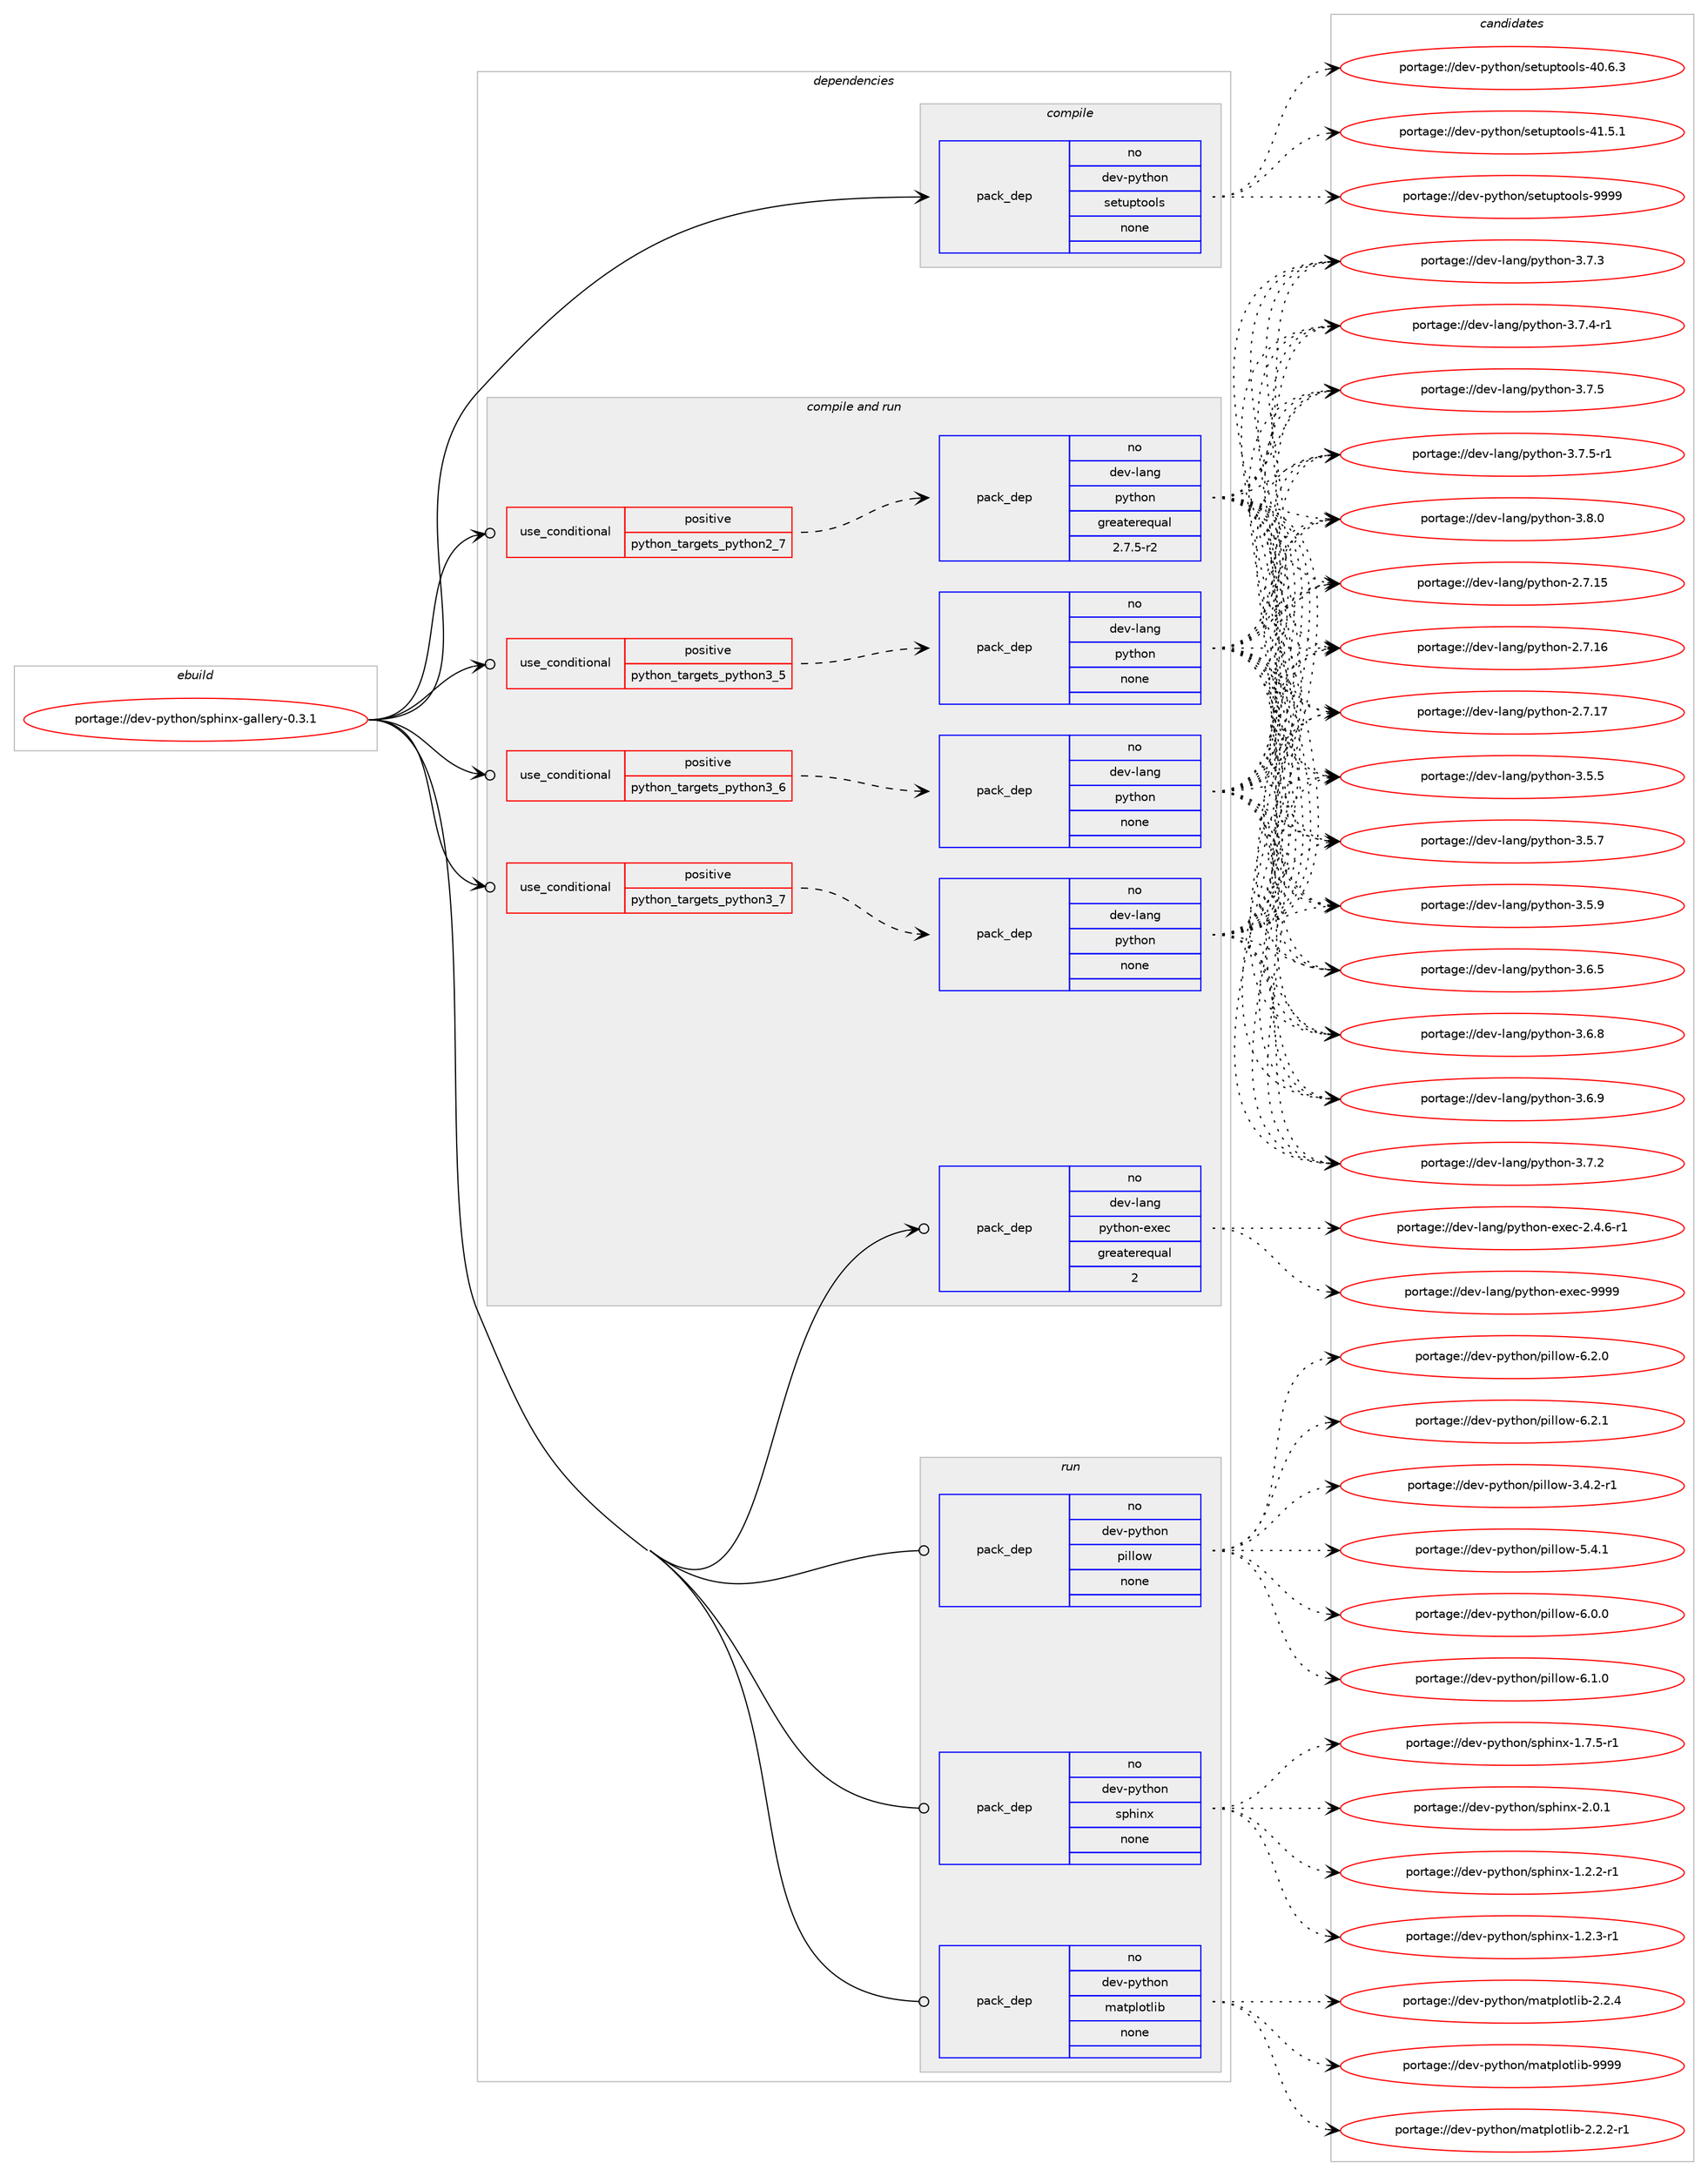digraph prolog {

# *************
# Graph options
# *************

newrank=true;
concentrate=true;
compound=true;
graph [rankdir=LR,fontname=Helvetica,fontsize=10,ranksep=1.5];#, ranksep=2.5, nodesep=0.2];
edge  [arrowhead=vee];
node  [fontname=Helvetica,fontsize=10];

# **********
# The ebuild
# **********

subgraph cluster_leftcol {
color=gray;
rank=same;
label=<<i>ebuild</i>>;
id [label="portage://dev-python/sphinx-gallery-0.3.1", color=red, width=4, href="../dev-python/sphinx-gallery-0.3.1.svg"];
}

# ****************
# The dependencies
# ****************

subgraph cluster_midcol {
color=gray;
label=<<i>dependencies</i>>;
subgraph cluster_compile {
fillcolor="#eeeeee";
style=filled;
label=<<i>compile</i>>;
subgraph pack130752 {
dependency173095 [label=<<TABLE BORDER="0" CELLBORDER="1" CELLSPACING="0" CELLPADDING="4" WIDTH="220"><TR><TD ROWSPAN="6" CELLPADDING="30">pack_dep</TD></TR><TR><TD WIDTH="110">no</TD></TR><TR><TD>dev-python</TD></TR><TR><TD>setuptools</TD></TR><TR><TD>none</TD></TR><TR><TD></TD></TR></TABLE>>, shape=none, color=blue];
}
id:e -> dependency173095:w [weight=20,style="solid",arrowhead="vee"];
}
subgraph cluster_compileandrun {
fillcolor="#eeeeee";
style=filled;
label=<<i>compile and run</i>>;
subgraph cond38940 {
dependency173096 [label=<<TABLE BORDER="0" CELLBORDER="1" CELLSPACING="0" CELLPADDING="4"><TR><TD ROWSPAN="3" CELLPADDING="10">use_conditional</TD></TR><TR><TD>positive</TD></TR><TR><TD>python_targets_python2_7</TD></TR></TABLE>>, shape=none, color=red];
subgraph pack130753 {
dependency173097 [label=<<TABLE BORDER="0" CELLBORDER="1" CELLSPACING="0" CELLPADDING="4" WIDTH="220"><TR><TD ROWSPAN="6" CELLPADDING="30">pack_dep</TD></TR><TR><TD WIDTH="110">no</TD></TR><TR><TD>dev-lang</TD></TR><TR><TD>python</TD></TR><TR><TD>greaterequal</TD></TR><TR><TD>2.7.5-r2</TD></TR></TABLE>>, shape=none, color=blue];
}
dependency173096:e -> dependency173097:w [weight=20,style="dashed",arrowhead="vee"];
}
id:e -> dependency173096:w [weight=20,style="solid",arrowhead="odotvee"];
subgraph cond38941 {
dependency173098 [label=<<TABLE BORDER="0" CELLBORDER="1" CELLSPACING="0" CELLPADDING="4"><TR><TD ROWSPAN="3" CELLPADDING="10">use_conditional</TD></TR><TR><TD>positive</TD></TR><TR><TD>python_targets_python3_5</TD></TR></TABLE>>, shape=none, color=red];
subgraph pack130754 {
dependency173099 [label=<<TABLE BORDER="0" CELLBORDER="1" CELLSPACING="0" CELLPADDING="4" WIDTH="220"><TR><TD ROWSPAN="6" CELLPADDING="30">pack_dep</TD></TR><TR><TD WIDTH="110">no</TD></TR><TR><TD>dev-lang</TD></TR><TR><TD>python</TD></TR><TR><TD>none</TD></TR><TR><TD></TD></TR></TABLE>>, shape=none, color=blue];
}
dependency173098:e -> dependency173099:w [weight=20,style="dashed",arrowhead="vee"];
}
id:e -> dependency173098:w [weight=20,style="solid",arrowhead="odotvee"];
subgraph cond38942 {
dependency173100 [label=<<TABLE BORDER="0" CELLBORDER="1" CELLSPACING="0" CELLPADDING="4"><TR><TD ROWSPAN="3" CELLPADDING="10">use_conditional</TD></TR><TR><TD>positive</TD></TR><TR><TD>python_targets_python3_6</TD></TR></TABLE>>, shape=none, color=red];
subgraph pack130755 {
dependency173101 [label=<<TABLE BORDER="0" CELLBORDER="1" CELLSPACING="0" CELLPADDING="4" WIDTH="220"><TR><TD ROWSPAN="6" CELLPADDING="30">pack_dep</TD></TR><TR><TD WIDTH="110">no</TD></TR><TR><TD>dev-lang</TD></TR><TR><TD>python</TD></TR><TR><TD>none</TD></TR><TR><TD></TD></TR></TABLE>>, shape=none, color=blue];
}
dependency173100:e -> dependency173101:w [weight=20,style="dashed",arrowhead="vee"];
}
id:e -> dependency173100:w [weight=20,style="solid",arrowhead="odotvee"];
subgraph cond38943 {
dependency173102 [label=<<TABLE BORDER="0" CELLBORDER="1" CELLSPACING="0" CELLPADDING="4"><TR><TD ROWSPAN="3" CELLPADDING="10">use_conditional</TD></TR><TR><TD>positive</TD></TR><TR><TD>python_targets_python3_7</TD></TR></TABLE>>, shape=none, color=red];
subgraph pack130756 {
dependency173103 [label=<<TABLE BORDER="0" CELLBORDER="1" CELLSPACING="0" CELLPADDING="4" WIDTH="220"><TR><TD ROWSPAN="6" CELLPADDING="30">pack_dep</TD></TR><TR><TD WIDTH="110">no</TD></TR><TR><TD>dev-lang</TD></TR><TR><TD>python</TD></TR><TR><TD>none</TD></TR><TR><TD></TD></TR></TABLE>>, shape=none, color=blue];
}
dependency173102:e -> dependency173103:w [weight=20,style="dashed",arrowhead="vee"];
}
id:e -> dependency173102:w [weight=20,style="solid",arrowhead="odotvee"];
subgraph pack130757 {
dependency173104 [label=<<TABLE BORDER="0" CELLBORDER="1" CELLSPACING="0" CELLPADDING="4" WIDTH="220"><TR><TD ROWSPAN="6" CELLPADDING="30">pack_dep</TD></TR><TR><TD WIDTH="110">no</TD></TR><TR><TD>dev-lang</TD></TR><TR><TD>python-exec</TD></TR><TR><TD>greaterequal</TD></TR><TR><TD>2</TD></TR></TABLE>>, shape=none, color=blue];
}
id:e -> dependency173104:w [weight=20,style="solid",arrowhead="odotvee"];
}
subgraph cluster_run {
fillcolor="#eeeeee";
style=filled;
label=<<i>run</i>>;
subgraph pack130758 {
dependency173105 [label=<<TABLE BORDER="0" CELLBORDER="1" CELLSPACING="0" CELLPADDING="4" WIDTH="220"><TR><TD ROWSPAN="6" CELLPADDING="30">pack_dep</TD></TR><TR><TD WIDTH="110">no</TD></TR><TR><TD>dev-python</TD></TR><TR><TD>matplotlib</TD></TR><TR><TD>none</TD></TR><TR><TD></TD></TR></TABLE>>, shape=none, color=blue];
}
id:e -> dependency173105:w [weight=20,style="solid",arrowhead="odot"];
subgraph pack130759 {
dependency173106 [label=<<TABLE BORDER="0" CELLBORDER="1" CELLSPACING="0" CELLPADDING="4" WIDTH="220"><TR><TD ROWSPAN="6" CELLPADDING="30">pack_dep</TD></TR><TR><TD WIDTH="110">no</TD></TR><TR><TD>dev-python</TD></TR><TR><TD>pillow</TD></TR><TR><TD>none</TD></TR><TR><TD></TD></TR></TABLE>>, shape=none, color=blue];
}
id:e -> dependency173106:w [weight=20,style="solid",arrowhead="odot"];
subgraph pack130760 {
dependency173107 [label=<<TABLE BORDER="0" CELLBORDER="1" CELLSPACING="0" CELLPADDING="4" WIDTH="220"><TR><TD ROWSPAN="6" CELLPADDING="30">pack_dep</TD></TR><TR><TD WIDTH="110">no</TD></TR><TR><TD>dev-python</TD></TR><TR><TD>sphinx</TD></TR><TR><TD>none</TD></TR><TR><TD></TD></TR></TABLE>>, shape=none, color=blue];
}
id:e -> dependency173107:w [weight=20,style="solid",arrowhead="odot"];
}
}

# **************
# The candidates
# **************

subgraph cluster_choices {
rank=same;
color=gray;
label=<<i>candidates</i>>;

subgraph choice130752 {
color=black;
nodesep=1;
choiceportage100101118451121211161041111104711510111611711211611111110811545524846544651 [label="portage://dev-python/setuptools-40.6.3", color=red, width=4,href="../dev-python/setuptools-40.6.3.svg"];
choiceportage100101118451121211161041111104711510111611711211611111110811545524946534649 [label="portage://dev-python/setuptools-41.5.1", color=red, width=4,href="../dev-python/setuptools-41.5.1.svg"];
choiceportage10010111845112121116104111110471151011161171121161111111081154557575757 [label="portage://dev-python/setuptools-9999", color=red, width=4,href="../dev-python/setuptools-9999.svg"];
dependency173095:e -> choiceportage100101118451121211161041111104711510111611711211611111110811545524846544651:w [style=dotted,weight="100"];
dependency173095:e -> choiceportage100101118451121211161041111104711510111611711211611111110811545524946534649:w [style=dotted,weight="100"];
dependency173095:e -> choiceportage10010111845112121116104111110471151011161171121161111111081154557575757:w [style=dotted,weight="100"];
}
subgraph choice130753 {
color=black;
nodesep=1;
choiceportage10010111845108971101034711212111610411111045504655464953 [label="portage://dev-lang/python-2.7.15", color=red, width=4,href="../dev-lang/python-2.7.15.svg"];
choiceportage10010111845108971101034711212111610411111045504655464954 [label="portage://dev-lang/python-2.7.16", color=red, width=4,href="../dev-lang/python-2.7.16.svg"];
choiceportage10010111845108971101034711212111610411111045504655464955 [label="portage://dev-lang/python-2.7.17", color=red, width=4,href="../dev-lang/python-2.7.17.svg"];
choiceportage100101118451089711010347112121116104111110455146534653 [label="portage://dev-lang/python-3.5.5", color=red, width=4,href="../dev-lang/python-3.5.5.svg"];
choiceportage100101118451089711010347112121116104111110455146534655 [label="portage://dev-lang/python-3.5.7", color=red, width=4,href="../dev-lang/python-3.5.7.svg"];
choiceportage100101118451089711010347112121116104111110455146534657 [label="portage://dev-lang/python-3.5.9", color=red, width=4,href="../dev-lang/python-3.5.9.svg"];
choiceportage100101118451089711010347112121116104111110455146544653 [label="portage://dev-lang/python-3.6.5", color=red, width=4,href="../dev-lang/python-3.6.5.svg"];
choiceportage100101118451089711010347112121116104111110455146544656 [label="portage://dev-lang/python-3.6.8", color=red, width=4,href="../dev-lang/python-3.6.8.svg"];
choiceportage100101118451089711010347112121116104111110455146544657 [label="portage://dev-lang/python-3.6.9", color=red, width=4,href="../dev-lang/python-3.6.9.svg"];
choiceportage100101118451089711010347112121116104111110455146554650 [label="portage://dev-lang/python-3.7.2", color=red, width=4,href="../dev-lang/python-3.7.2.svg"];
choiceportage100101118451089711010347112121116104111110455146554651 [label="portage://dev-lang/python-3.7.3", color=red, width=4,href="../dev-lang/python-3.7.3.svg"];
choiceportage1001011184510897110103471121211161041111104551465546524511449 [label="portage://dev-lang/python-3.7.4-r1", color=red, width=4,href="../dev-lang/python-3.7.4-r1.svg"];
choiceportage100101118451089711010347112121116104111110455146554653 [label="portage://dev-lang/python-3.7.5", color=red, width=4,href="../dev-lang/python-3.7.5.svg"];
choiceportage1001011184510897110103471121211161041111104551465546534511449 [label="portage://dev-lang/python-3.7.5-r1", color=red, width=4,href="../dev-lang/python-3.7.5-r1.svg"];
choiceportage100101118451089711010347112121116104111110455146564648 [label="portage://dev-lang/python-3.8.0", color=red, width=4,href="../dev-lang/python-3.8.0.svg"];
dependency173097:e -> choiceportage10010111845108971101034711212111610411111045504655464953:w [style=dotted,weight="100"];
dependency173097:e -> choiceportage10010111845108971101034711212111610411111045504655464954:w [style=dotted,weight="100"];
dependency173097:e -> choiceportage10010111845108971101034711212111610411111045504655464955:w [style=dotted,weight="100"];
dependency173097:e -> choiceportage100101118451089711010347112121116104111110455146534653:w [style=dotted,weight="100"];
dependency173097:e -> choiceportage100101118451089711010347112121116104111110455146534655:w [style=dotted,weight="100"];
dependency173097:e -> choiceportage100101118451089711010347112121116104111110455146534657:w [style=dotted,weight="100"];
dependency173097:e -> choiceportage100101118451089711010347112121116104111110455146544653:w [style=dotted,weight="100"];
dependency173097:e -> choiceportage100101118451089711010347112121116104111110455146544656:w [style=dotted,weight="100"];
dependency173097:e -> choiceportage100101118451089711010347112121116104111110455146544657:w [style=dotted,weight="100"];
dependency173097:e -> choiceportage100101118451089711010347112121116104111110455146554650:w [style=dotted,weight="100"];
dependency173097:e -> choiceportage100101118451089711010347112121116104111110455146554651:w [style=dotted,weight="100"];
dependency173097:e -> choiceportage1001011184510897110103471121211161041111104551465546524511449:w [style=dotted,weight="100"];
dependency173097:e -> choiceportage100101118451089711010347112121116104111110455146554653:w [style=dotted,weight="100"];
dependency173097:e -> choiceportage1001011184510897110103471121211161041111104551465546534511449:w [style=dotted,weight="100"];
dependency173097:e -> choiceportage100101118451089711010347112121116104111110455146564648:w [style=dotted,weight="100"];
}
subgraph choice130754 {
color=black;
nodesep=1;
choiceportage10010111845108971101034711212111610411111045504655464953 [label="portage://dev-lang/python-2.7.15", color=red, width=4,href="../dev-lang/python-2.7.15.svg"];
choiceportage10010111845108971101034711212111610411111045504655464954 [label="portage://dev-lang/python-2.7.16", color=red, width=4,href="../dev-lang/python-2.7.16.svg"];
choiceportage10010111845108971101034711212111610411111045504655464955 [label="portage://dev-lang/python-2.7.17", color=red, width=4,href="../dev-lang/python-2.7.17.svg"];
choiceportage100101118451089711010347112121116104111110455146534653 [label="portage://dev-lang/python-3.5.5", color=red, width=4,href="../dev-lang/python-3.5.5.svg"];
choiceportage100101118451089711010347112121116104111110455146534655 [label="portage://dev-lang/python-3.5.7", color=red, width=4,href="../dev-lang/python-3.5.7.svg"];
choiceportage100101118451089711010347112121116104111110455146534657 [label="portage://dev-lang/python-3.5.9", color=red, width=4,href="../dev-lang/python-3.5.9.svg"];
choiceportage100101118451089711010347112121116104111110455146544653 [label="portage://dev-lang/python-3.6.5", color=red, width=4,href="../dev-lang/python-3.6.5.svg"];
choiceportage100101118451089711010347112121116104111110455146544656 [label="portage://dev-lang/python-3.6.8", color=red, width=4,href="../dev-lang/python-3.6.8.svg"];
choiceportage100101118451089711010347112121116104111110455146544657 [label="portage://dev-lang/python-3.6.9", color=red, width=4,href="../dev-lang/python-3.6.9.svg"];
choiceportage100101118451089711010347112121116104111110455146554650 [label="portage://dev-lang/python-3.7.2", color=red, width=4,href="../dev-lang/python-3.7.2.svg"];
choiceportage100101118451089711010347112121116104111110455146554651 [label="portage://dev-lang/python-3.7.3", color=red, width=4,href="../dev-lang/python-3.7.3.svg"];
choiceportage1001011184510897110103471121211161041111104551465546524511449 [label="portage://dev-lang/python-3.7.4-r1", color=red, width=4,href="../dev-lang/python-3.7.4-r1.svg"];
choiceportage100101118451089711010347112121116104111110455146554653 [label="portage://dev-lang/python-3.7.5", color=red, width=4,href="../dev-lang/python-3.7.5.svg"];
choiceportage1001011184510897110103471121211161041111104551465546534511449 [label="portage://dev-lang/python-3.7.5-r1", color=red, width=4,href="../dev-lang/python-3.7.5-r1.svg"];
choiceportage100101118451089711010347112121116104111110455146564648 [label="portage://dev-lang/python-3.8.0", color=red, width=4,href="../dev-lang/python-3.8.0.svg"];
dependency173099:e -> choiceportage10010111845108971101034711212111610411111045504655464953:w [style=dotted,weight="100"];
dependency173099:e -> choiceportage10010111845108971101034711212111610411111045504655464954:w [style=dotted,weight="100"];
dependency173099:e -> choiceportage10010111845108971101034711212111610411111045504655464955:w [style=dotted,weight="100"];
dependency173099:e -> choiceportage100101118451089711010347112121116104111110455146534653:w [style=dotted,weight="100"];
dependency173099:e -> choiceportage100101118451089711010347112121116104111110455146534655:w [style=dotted,weight="100"];
dependency173099:e -> choiceportage100101118451089711010347112121116104111110455146534657:w [style=dotted,weight="100"];
dependency173099:e -> choiceportage100101118451089711010347112121116104111110455146544653:w [style=dotted,weight="100"];
dependency173099:e -> choiceportage100101118451089711010347112121116104111110455146544656:w [style=dotted,weight="100"];
dependency173099:e -> choiceportage100101118451089711010347112121116104111110455146544657:w [style=dotted,weight="100"];
dependency173099:e -> choiceportage100101118451089711010347112121116104111110455146554650:w [style=dotted,weight="100"];
dependency173099:e -> choiceportage100101118451089711010347112121116104111110455146554651:w [style=dotted,weight="100"];
dependency173099:e -> choiceportage1001011184510897110103471121211161041111104551465546524511449:w [style=dotted,weight="100"];
dependency173099:e -> choiceportage100101118451089711010347112121116104111110455146554653:w [style=dotted,weight="100"];
dependency173099:e -> choiceportage1001011184510897110103471121211161041111104551465546534511449:w [style=dotted,weight="100"];
dependency173099:e -> choiceportage100101118451089711010347112121116104111110455146564648:w [style=dotted,weight="100"];
}
subgraph choice130755 {
color=black;
nodesep=1;
choiceportage10010111845108971101034711212111610411111045504655464953 [label="portage://dev-lang/python-2.7.15", color=red, width=4,href="../dev-lang/python-2.7.15.svg"];
choiceportage10010111845108971101034711212111610411111045504655464954 [label="portage://dev-lang/python-2.7.16", color=red, width=4,href="../dev-lang/python-2.7.16.svg"];
choiceportage10010111845108971101034711212111610411111045504655464955 [label="portage://dev-lang/python-2.7.17", color=red, width=4,href="../dev-lang/python-2.7.17.svg"];
choiceportage100101118451089711010347112121116104111110455146534653 [label="portage://dev-lang/python-3.5.5", color=red, width=4,href="../dev-lang/python-3.5.5.svg"];
choiceportage100101118451089711010347112121116104111110455146534655 [label="portage://dev-lang/python-3.5.7", color=red, width=4,href="../dev-lang/python-3.5.7.svg"];
choiceportage100101118451089711010347112121116104111110455146534657 [label="portage://dev-lang/python-3.5.9", color=red, width=4,href="../dev-lang/python-3.5.9.svg"];
choiceportage100101118451089711010347112121116104111110455146544653 [label="portage://dev-lang/python-3.6.5", color=red, width=4,href="../dev-lang/python-3.6.5.svg"];
choiceportage100101118451089711010347112121116104111110455146544656 [label="portage://dev-lang/python-3.6.8", color=red, width=4,href="../dev-lang/python-3.6.8.svg"];
choiceportage100101118451089711010347112121116104111110455146544657 [label="portage://dev-lang/python-3.6.9", color=red, width=4,href="../dev-lang/python-3.6.9.svg"];
choiceportage100101118451089711010347112121116104111110455146554650 [label="portage://dev-lang/python-3.7.2", color=red, width=4,href="../dev-lang/python-3.7.2.svg"];
choiceportage100101118451089711010347112121116104111110455146554651 [label="portage://dev-lang/python-3.7.3", color=red, width=4,href="../dev-lang/python-3.7.3.svg"];
choiceportage1001011184510897110103471121211161041111104551465546524511449 [label="portage://dev-lang/python-3.7.4-r1", color=red, width=4,href="../dev-lang/python-3.7.4-r1.svg"];
choiceportage100101118451089711010347112121116104111110455146554653 [label="portage://dev-lang/python-3.7.5", color=red, width=4,href="../dev-lang/python-3.7.5.svg"];
choiceportage1001011184510897110103471121211161041111104551465546534511449 [label="portage://dev-lang/python-3.7.5-r1", color=red, width=4,href="../dev-lang/python-3.7.5-r1.svg"];
choiceportage100101118451089711010347112121116104111110455146564648 [label="portage://dev-lang/python-3.8.0", color=red, width=4,href="../dev-lang/python-3.8.0.svg"];
dependency173101:e -> choiceportage10010111845108971101034711212111610411111045504655464953:w [style=dotted,weight="100"];
dependency173101:e -> choiceportage10010111845108971101034711212111610411111045504655464954:w [style=dotted,weight="100"];
dependency173101:e -> choiceportage10010111845108971101034711212111610411111045504655464955:w [style=dotted,weight="100"];
dependency173101:e -> choiceportage100101118451089711010347112121116104111110455146534653:w [style=dotted,weight="100"];
dependency173101:e -> choiceportage100101118451089711010347112121116104111110455146534655:w [style=dotted,weight="100"];
dependency173101:e -> choiceportage100101118451089711010347112121116104111110455146534657:w [style=dotted,weight="100"];
dependency173101:e -> choiceportage100101118451089711010347112121116104111110455146544653:w [style=dotted,weight="100"];
dependency173101:e -> choiceportage100101118451089711010347112121116104111110455146544656:w [style=dotted,weight="100"];
dependency173101:e -> choiceportage100101118451089711010347112121116104111110455146544657:w [style=dotted,weight="100"];
dependency173101:e -> choiceportage100101118451089711010347112121116104111110455146554650:w [style=dotted,weight="100"];
dependency173101:e -> choiceportage100101118451089711010347112121116104111110455146554651:w [style=dotted,weight="100"];
dependency173101:e -> choiceportage1001011184510897110103471121211161041111104551465546524511449:w [style=dotted,weight="100"];
dependency173101:e -> choiceportage100101118451089711010347112121116104111110455146554653:w [style=dotted,weight="100"];
dependency173101:e -> choiceportage1001011184510897110103471121211161041111104551465546534511449:w [style=dotted,weight="100"];
dependency173101:e -> choiceportage100101118451089711010347112121116104111110455146564648:w [style=dotted,weight="100"];
}
subgraph choice130756 {
color=black;
nodesep=1;
choiceportage10010111845108971101034711212111610411111045504655464953 [label="portage://dev-lang/python-2.7.15", color=red, width=4,href="../dev-lang/python-2.7.15.svg"];
choiceportage10010111845108971101034711212111610411111045504655464954 [label="portage://dev-lang/python-2.7.16", color=red, width=4,href="../dev-lang/python-2.7.16.svg"];
choiceportage10010111845108971101034711212111610411111045504655464955 [label="portage://dev-lang/python-2.7.17", color=red, width=4,href="../dev-lang/python-2.7.17.svg"];
choiceportage100101118451089711010347112121116104111110455146534653 [label="portage://dev-lang/python-3.5.5", color=red, width=4,href="../dev-lang/python-3.5.5.svg"];
choiceportage100101118451089711010347112121116104111110455146534655 [label="portage://dev-lang/python-3.5.7", color=red, width=4,href="../dev-lang/python-3.5.7.svg"];
choiceportage100101118451089711010347112121116104111110455146534657 [label="portage://dev-lang/python-3.5.9", color=red, width=4,href="../dev-lang/python-3.5.9.svg"];
choiceportage100101118451089711010347112121116104111110455146544653 [label="portage://dev-lang/python-3.6.5", color=red, width=4,href="../dev-lang/python-3.6.5.svg"];
choiceportage100101118451089711010347112121116104111110455146544656 [label="portage://dev-lang/python-3.6.8", color=red, width=4,href="../dev-lang/python-3.6.8.svg"];
choiceportage100101118451089711010347112121116104111110455146544657 [label="portage://dev-lang/python-3.6.9", color=red, width=4,href="../dev-lang/python-3.6.9.svg"];
choiceportage100101118451089711010347112121116104111110455146554650 [label="portage://dev-lang/python-3.7.2", color=red, width=4,href="../dev-lang/python-3.7.2.svg"];
choiceportage100101118451089711010347112121116104111110455146554651 [label="portage://dev-lang/python-3.7.3", color=red, width=4,href="../dev-lang/python-3.7.3.svg"];
choiceportage1001011184510897110103471121211161041111104551465546524511449 [label="portage://dev-lang/python-3.7.4-r1", color=red, width=4,href="../dev-lang/python-3.7.4-r1.svg"];
choiceportage100101118451089711010347112121116104111110455146554653 [label="portage://dev-lang/python-3.7.5", color=red, width=4,href="../dev-lang/python-3.7.5.svg"];
choiceportage1001011184510897110103471121211161041111104551465546534511449 [label="portage://dev-lang/python-3.7.5-r1", color=red, width=4,href="../dev-lang/python-3.7.5-r1.svg"];
choiceportage100101118451089711010347112121116104111110455146564648 [label="portage://dev-lang/python-3.8.0", color=red, width=4,href="../dev-lang/python-3.8.0.svg"];
dependency173103:e -> choiceportage10010111845108971101034711212111610411111045504655464953:w [style=dotted,weight="100"];
dependency173103:e -> choiceportage10010111845108971101034711212111610411111045504655464954:w [style=dotted,weight="100"];
dependency173103:e -> choiceportage10010111845108971101034711212111610411111045504655464955:w [style=dotted,weight="100"];
dependency173103:e -> choiceportage100101118451089711010347112121116104111110455146534653:w [style=dotted,weight="100"];
dependency173103:e -> choiceportage100101118451089711010347112121116104111110455146534655:w [style=dotted,weight="100"];
dependency173103:e -> choiceportage100101118451089711010347112121116104111110455146534657:w [style=dotted,weight="100"];
dependency173103:e -> choiceportage100101118451089711010347112121116104111110455146544653:w [style=dotted,weight="100"];
dependency173103:e -> choiceportage100101118451089711010347112121116104111110455146544656:w [style=dotted,weight="100"];
dependency173103:e -> choiceportage100101118451089711010347112121116104111110455146544657:w [style=dotted,weight="100"];
dependency173103:e -> choiceportage100101118451089711010347112121116104111110455146554650:w [style=dotted,weight="100"];
dependency173103:e -> choiceportage100101118451089711010347112121116104111110455146554651:w [style=dotted,weight="100"];
dependency173103:e -> choiceportage1001011184510897110103471121211161041111104551465546524511449:w [style=dotted,weight="100"];
dependency173103:e -> choiceportage100101118451089711010347112121116104111110455146554653:w [style=dotted,weight="100"];
dependency173103:e -> choiceportage1001011184510897110103471121211161041111104551465546534511449:w [style=dotted,weight="100"];
dependency173103:e -> choiceportage100101118451089711010347112121116104111110455146564648:w [style=dotted,weight="100"];
}
subgraph choice130757 {
color=black;
nodesep=1;
choiceportage10010111845108971101034711212111610411111045101120101994550465246544511449 [label="portage://dev-lang/python-exec-2.4.6-r1", color=red, width=4,href="../dev-lang/python-exec-2.4.6-r1.svg"];
choiceportage10010111845108971101034711212111610411111045101120101994557575757 [label="portage://dev-lang/python-exec-9999", color=red, width=4,href="../dev-lang/python-exec-9999.svg"];
dependency173104:e -> choiceportage10010111845108971101034711212111610411111045101120101994550465246544511449:w [style=dotted,weight="100"];
dependency173104:e -> choiceportage10010111845108971101034711212111610411111045101120101994557575757:w [style=dotted,weight="100"];
}
subgraph choice130758 {
color=black;
nodesep=1;
choiceportage100101118451121211161041111104710997116112108111116108105984550465046504511449 [label="portage://dev-python/matplotlib-2.2.2-r1", color=red, width=4,href="../dev-python/matplotlib-2.2.2-r1.svg"];
choiceportage10010111845112121116104111110471099711611210811111610810598455046504652 [label="portage://dev-python/matplotlib-2.2.4", color=red, width=4,href="../dev-python/matplotlib-2.2.4.svg"];
choiceportage100101118451121211161041111104710997116112108111116108105984557575757 [label="portage://dev-python/matplotlib-9999", color=red, width=4,href="../dev-python/matplotlib-9999.svg"];
dependency173105:e -> choiceportage100101118451121211161041111104710997116112108111116108105984550465046504511449:w [style=dotted,weight="100"];
dependency173105:e -> choiceportage10010111845112121116104111110471099711611210811111610810598455046504652:w [style=dotted,weight="100"];
dependency173105:e -> choiceportage100101118451121211161041111104710997116112108111116108105984557575757:w [style=dotted,weight="100"];
}
subgraph choice130759 {
color=black;
nodesep=1;
choiceportage10010111845112121116104111110471121051081081111194551465246504511449 [label="portage://dev-python/pillow-3.4.2-r1", color=red, width=4,href="../dev-python/pillow-3.4.2-r1.svg"];
choiceportage1001011184511212111610411111047112105108108111119455346524649 [label="portage://dev-python/pillow-5.4.1", color=red, width=4,href="../dev-python/pillow-5.4.1.svg"];
choiceportage1001011184511212111610411111047112105108108111119455446484648 [label="portage://dev-python/pillow-6.0.0", color=red, width=4,href="../dev-python/pillow-6.0.0.svg"];
choiceportage1001011184511212111610411111047112105108108111119455446494648 [label="portage://dev-python/pillow-6.1.0", color=red, width=4,href="../dev-python/pillow-6.1.0.svg"];
choiceportage1001011184511212111610411111047112105108108111119455446504648 [label="portage://dev-python/pillow-6.2.0", color=red, width=4,href="../dev-python/pillow-6.2.0.svg"];
choiceportage1001011184511212111610411111047112105108108111119455446504649 [label="portage://dev-python/pillow-6.2.1", color=red, width=4,href="../dev-python/pillow-6.2.1.svg"];
dependency173106:e -> choiceportage10010111845112121116104111110471121051081081111194551465246504511449:w [style=dotted,weight="100"];
dependency173106:e -> choiceportage1001011184511212111610411111047112105108108111119455346524649:w [style=dotted,weight="100"];
dependency173106:e -> choiceportage1001011184511212111610411111047112105108108111119455446484648:w [style=dotted,weight="100"];
dependency173106:e -> choiceportage1001011184511212111610411111047112105108108111119455446494648:w [style=dotted,weight="100"];
dependency173106:e -> choiceportage1001011184511212111610411111047112105108108111119455446504648:w [style=dotted,weight="100"];
dependency173106:e -> choiceportage1001011184511212111610411111047112105108108111119455446504649:w [style=dotted,weight="100"];
}
subgraph choice130760 {
color=black;
nodesep=1;
choiceportage10010111845112121116104111110471151121041051101204549465046504511449 [label="portage://dev-python/sphinx-1.2.2-r1", color=red, width=4,href="../dev-python/sphinx-1.2.2-r1.svg"];
choiceportage10010111845112121116104111110471151121041051101204549465046514511449 [label="portage://dev-python/sphinx-1.2.3-r1", color=red, width=4,href="../dev-python/sphinx-1.2.3-r1.svg"];
choiceportage10010111845112121116104111110471151121041051101204549465546534511449 [label="portage://dev-python/sphinx-1.7.5-r1", color=red, width=4,href="../dev-python/sphinx-1.7.5-r1.svg"];
choiceportage1001011184511212111610411111047115112104105110120455046484649 [label="portage://dev-python/sphinx-2.0.1", color=red, width=4,href="../dev-python/sphinx-2.0.1.svg"];
dependency173107:e -> choiceportage10010111845112121116104111110471151121041051101204549465046504511449:w [style=dotted,weight="100"];
dependency173107:e -> choiceportage10010111845112121116104111110471151121041051101204549465046514511449:w [style=dotted,weight="100"];
dependency173107:e -> choiceportage10010111845112121116104111110471151121041051101204549465546534511449:w [style=dotted,weight="100"];
dependency173107:e -> choiceportage1001011184511212111610411111047115112104105110120455046484649:w [style=dotted,weight="100"];
}
}

}
